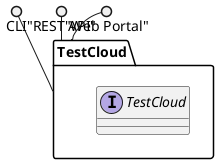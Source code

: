@startuml

package "TestCloud" {
  interface "TestCloud" {
  }
}

CLI ()-- "TestCloud"
"REST API" ()-- "TestCloud"
"Web Portal" ()-- "TestCloud"


@enduml
